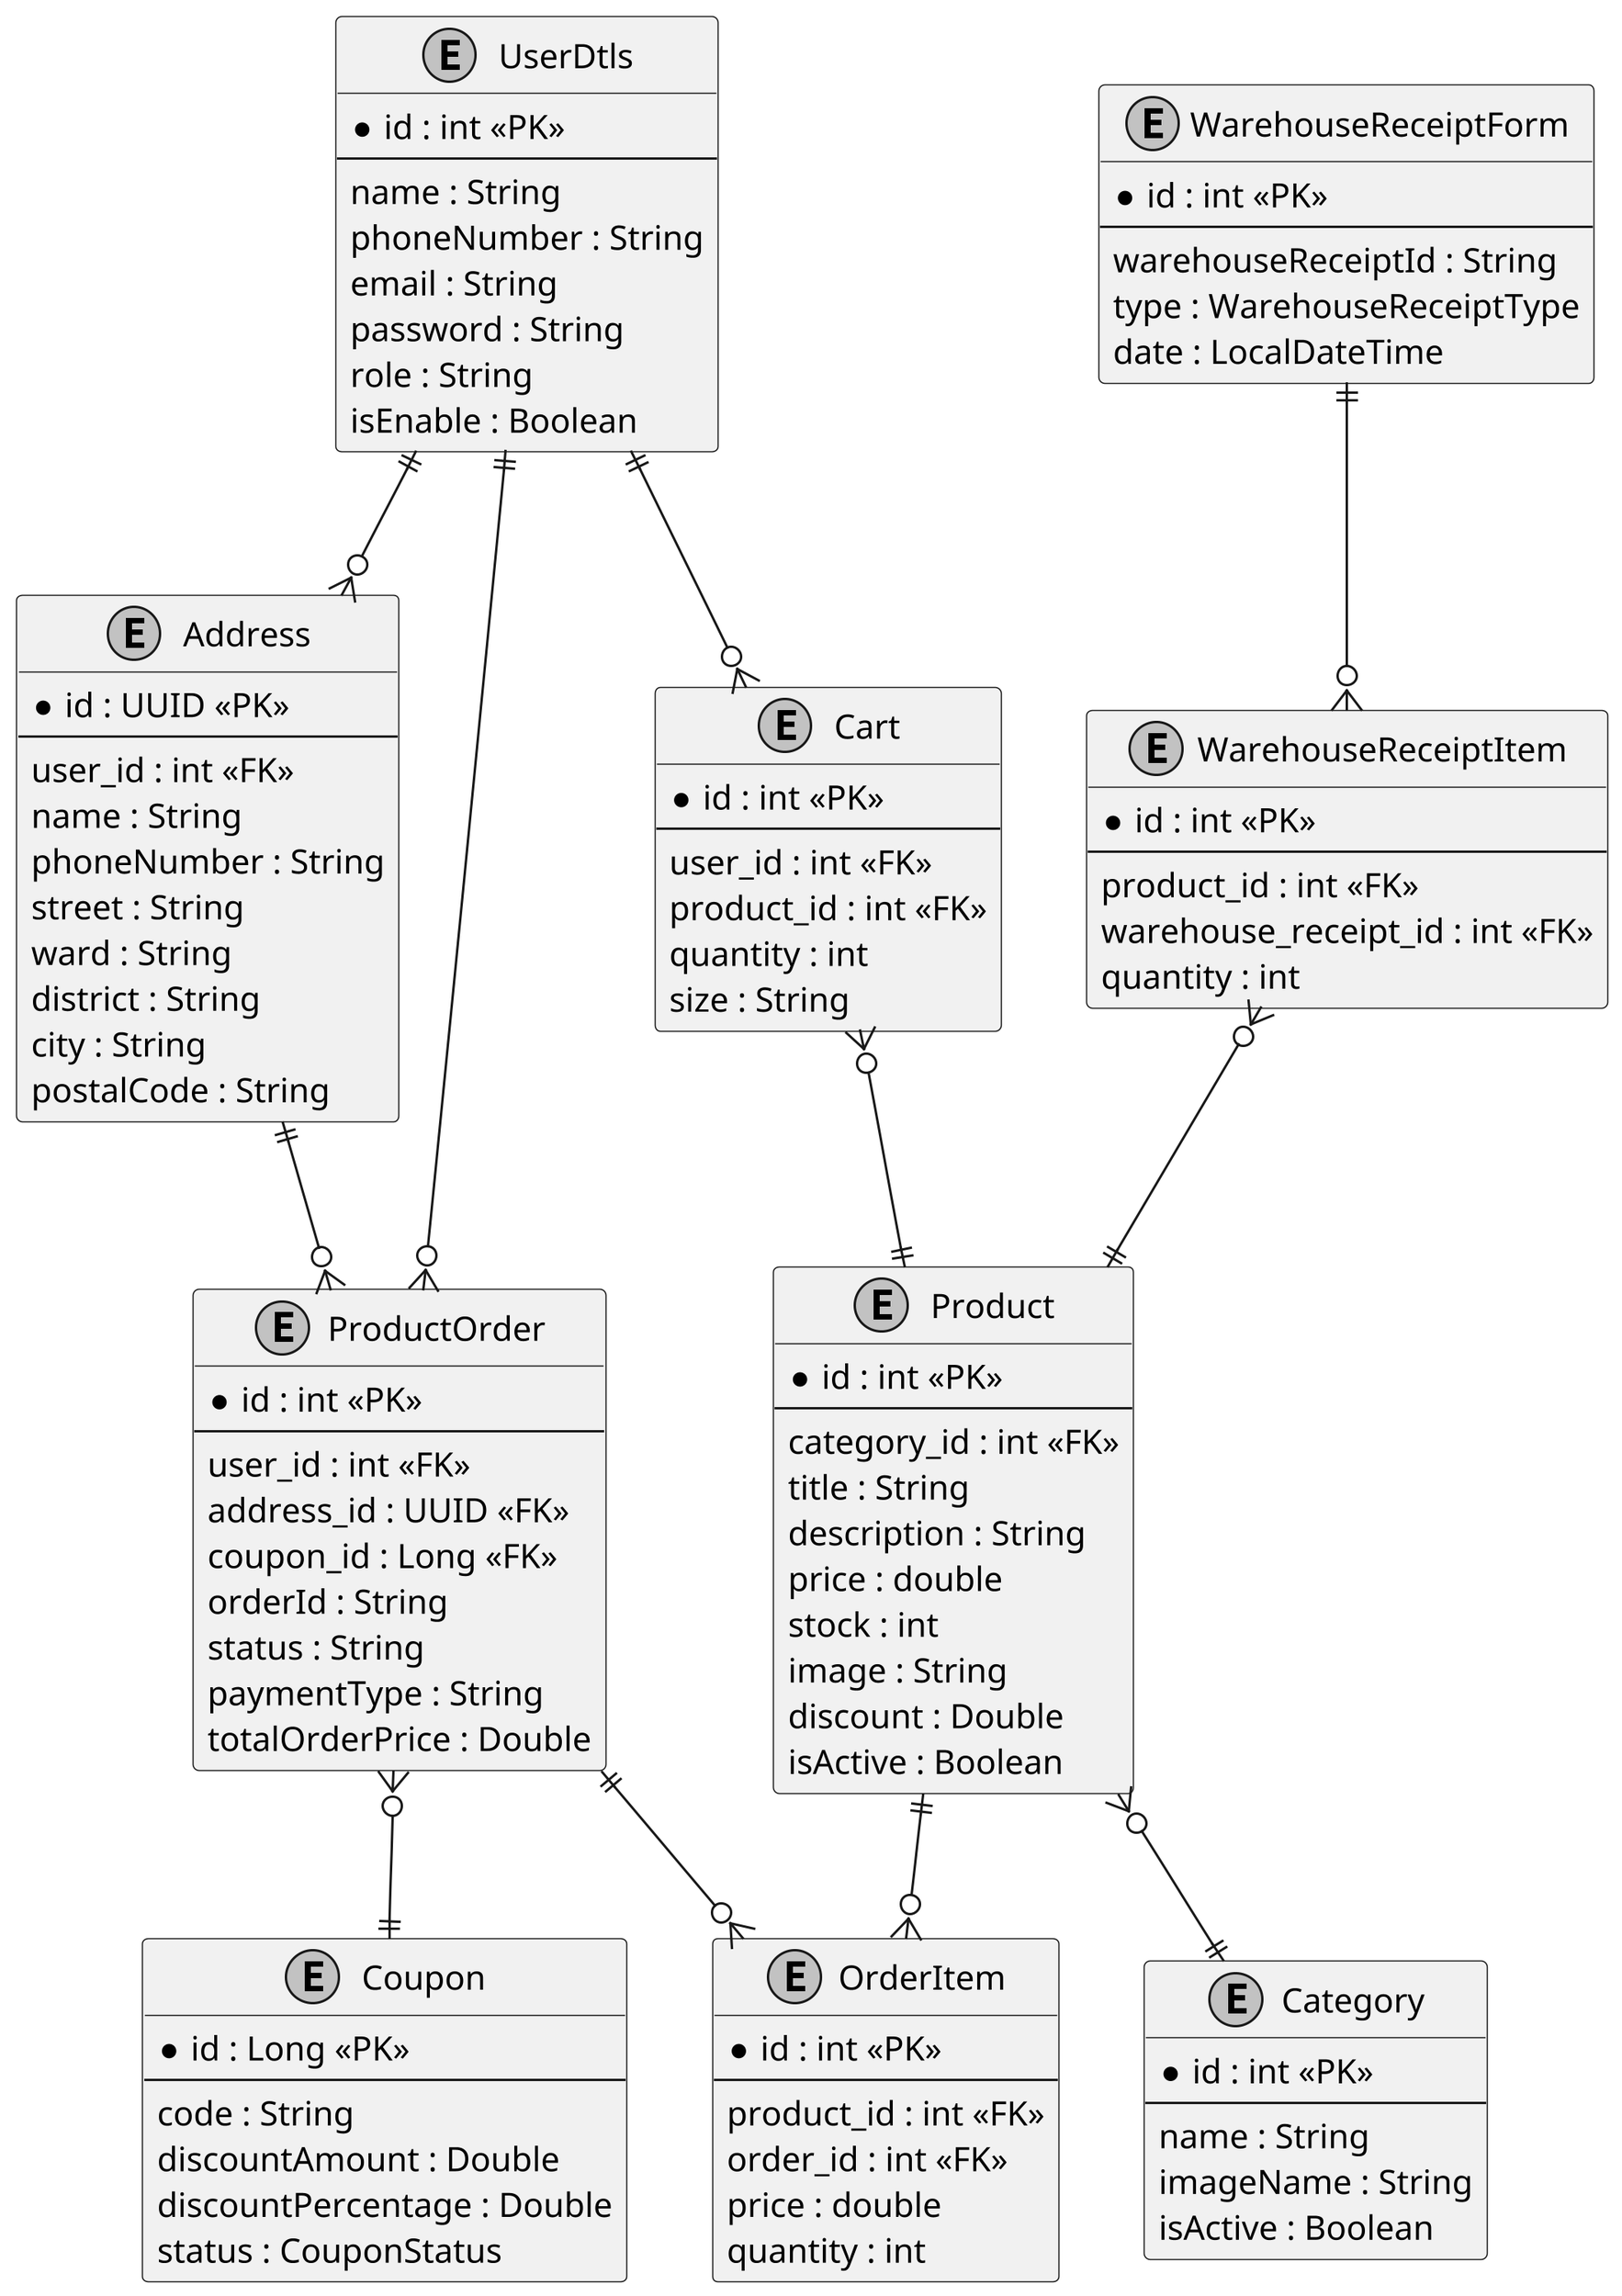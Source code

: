 @startuml
skinparam monochrome true
skinparam dpi 300

entity "UserDtls" {
  * id : int <<PK>>
  --
  name : String
  phoneNumber : String
  email : String
  password : String
  role : String
  isEnable : Boolean
}

entity "Address" {
  * id : UUID <<PK>>
  --
  user_id : int <<FK>>
  name : String
  phoneNumber : String
  street : String
  ward : String
  district : String
  city : String
  postalCode : String
}

entity "Cart" {
  * id : int <<PK>>
  --
  user_id : int <<FK>>
  product_id : int <<FK>>
  quantity : int
  size : String
}

entity "Product" {
  * id : int <<PK>>
  --
  category_id : int <<FK>>
  title : String
  description : String
  price : double
  stock : int
  image : String
  discount : Double
  isActive : Boolean
}

entity "Category" {
  * id : int <<PK>>
  --
  name : String
  imageName : String
  isActive : Boolean
}

entity "Coupon" {
  * id : Long <<PK>>
  --
  code : String
  discountAmount : Double
  discountPercentage : Double
  status : CouponStatus
}

entity "ProductOrder" {
  * id : int <<PK>>
  --
  user_id : int <<FK>>
  address_id : UUID <<FK>>
  coupon_id : Long <<FK>>
  orderId : String
  status : String
  paymentType : String
  totalOrderPrice : Double
}

entity "OrderItem" {
  * id : int <<PK>>
  --
  product_id : int <<FK>>
  order_id : int <<FK>>
  price : double
  quantity : int
}

entity "WarehouseReceiptForm" {
  * id : int <<PK>>
  --
  warehouseReceiptId : String
  type : WarehouseReceiptType
  date : LocalDateTime
}

entity "WarehouseReceiptItem" {
  * id : int <<PK>>
  --
  product_id : int <<FK>>
  warehouse_receipt_id : int <<FK>>
  quantity : int
}

' Relationships
UserDtls ||--o{ Address
UserDtls ||--o{ Cart
UserDtls ||--o{ ProductOrder
Address ||--o{ ProductOrder
Cart }o--|| Product
Product }o--|| Category
Product ||--o{ OrderItem
ProductOrder ||--o{ OrderItem
ProductOrder }o--|| Coupon
WarehouseReceiptForm ||--o{ WarehouseReceiptItem
WarehouseReceiptItem }o--|| Product

@enduml

